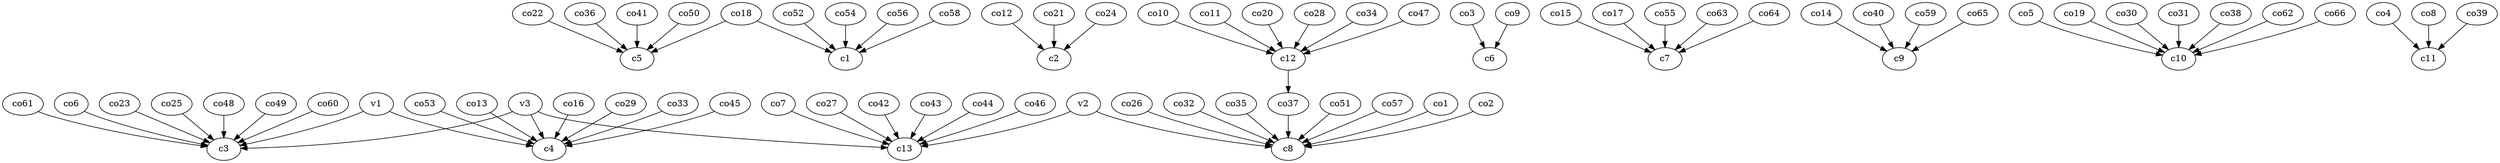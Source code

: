 strict digraph  {
c1;
c2;
c3;
c4;
c5;
c6;
c7;
c8;
c9;
c10;
c11;
c12;
c13;
v1;
v2;
v3;
co1;
co2;
co3;
co4;
co5;
co6;
co7;
co8;
co9;
co10;
co11;
co12;
co13;
co14;
co15;
co16;
co17;
co18;
co19;
co20;
co21;
co22;
co23;
co24;
co25;
co26;
co27;
co28;
co29;
co30;
co31;
co32;
co33;
co34;
co35;
co36;
co37;
co38;
co39;
co40;
co41;
co42;
co43;
co44;
co45;
co46;
co47;
co48;
co49;
co50;
co51;
co52;
co53;
co54;
co55;
co56;
co57;
co58;
co59;
co60;
co61;
co62;
co63;
co64;
co65;
co66;
c12 -> co37  [weight=1];
v1 -> c4  [weight=1];
v1 -> c3  [weight=1];
v2 -> c8  [weight=1];
v2 -> c13  [weight=1];
v3 -> c13  [weight=1];
v3 -> c3  [weight=1];
v3 -> c4  [weight=1];
co1 -> c8  [weight=1];
co2 -> c8  [weight=1];
co3 -> c6  [weight=1];
co4 -> c11  [weight=1];
co5 -> c10  [weight=1];
co6 -> c3  [weight=1];
co7 -> c13  [weight=1];
co8 -> c11  [weight=1];
co9 -> c6  [weight=1];
co10 -> c12  [weight=1];
co11 -> c12  [weight=1];
co12 -> c2  [weight=1];
co13 -> c4  [weight=1];
co14 -> c9  [weight=1];
co15 -> c7  [weight=1];
co16 -> c4  [weight=1];
co17 -> c7  [weight=1];
co18 -> c5  [weight=1];
co18 -> c1  [weight=1];
co19 -> c10  [weight=1];
co20 -> c12  [weight=1];
co21 -> c2  [weight=1];
co22 -> c5  [weight=1];
co23 -> c3  [weight=1];
co24 -> c2  [weight=1];
co25 -> c3  [weight=1];
co26 -> c8  [weight=1];
co27 -> c13  [weight=1];
co28 -> c12  [weight=1];
co29 -> c4  [weight=1];
co30 -> c10  [weight=1];
co31 -> c10  [weight=1];
co32 -> c8  [weight=1];
co33 -> c4  [weight=1];
co34 -> c12  [weight=1];
co35 -> c8  [weight=1];
co36 -> c5  [weight=1];
co37 -> c8  [weight=1];
co38 -> c10  [weight=1];
co39 -> c11  [weight=1];
co40 -> c9  [weight=1];
co41 -> c5  [weight=1];
co42 -> c13  [weight=1];
co43 -> c13  [weight=1];
co44 -> c13  [weight=1];
co45 -> c4  [weight=1];
co46 -> c13  [weight=1];
co47 -> c12  [weight=1];
co48 -> c3  [weight=1];
co49 -> c3  [weight=1];
co50 -> c5  [weight=1];
co51 -> c8  [weight=1];
co52 -> c1  [weight=1];
co53 -> c4  [weight=1];
co54 -> c1  [weight=1];
co55 -> c7  [weight=1];
co56 -> c1  [weight=1];
co57 -> c8  [weight=1];
co58 -> c1  [weight=1];
co59 -> c9  [weight=1];
co60 -> c3  [weight=1];
co61 -> c3  [weight=1];
co62 -> c10  [weight=1];
co63 -> c7  [weight=1];
co64 -> c7  [weight=1];
co65 -> c9  [weight=1];
co66 -> c10  [weight=1];
}
